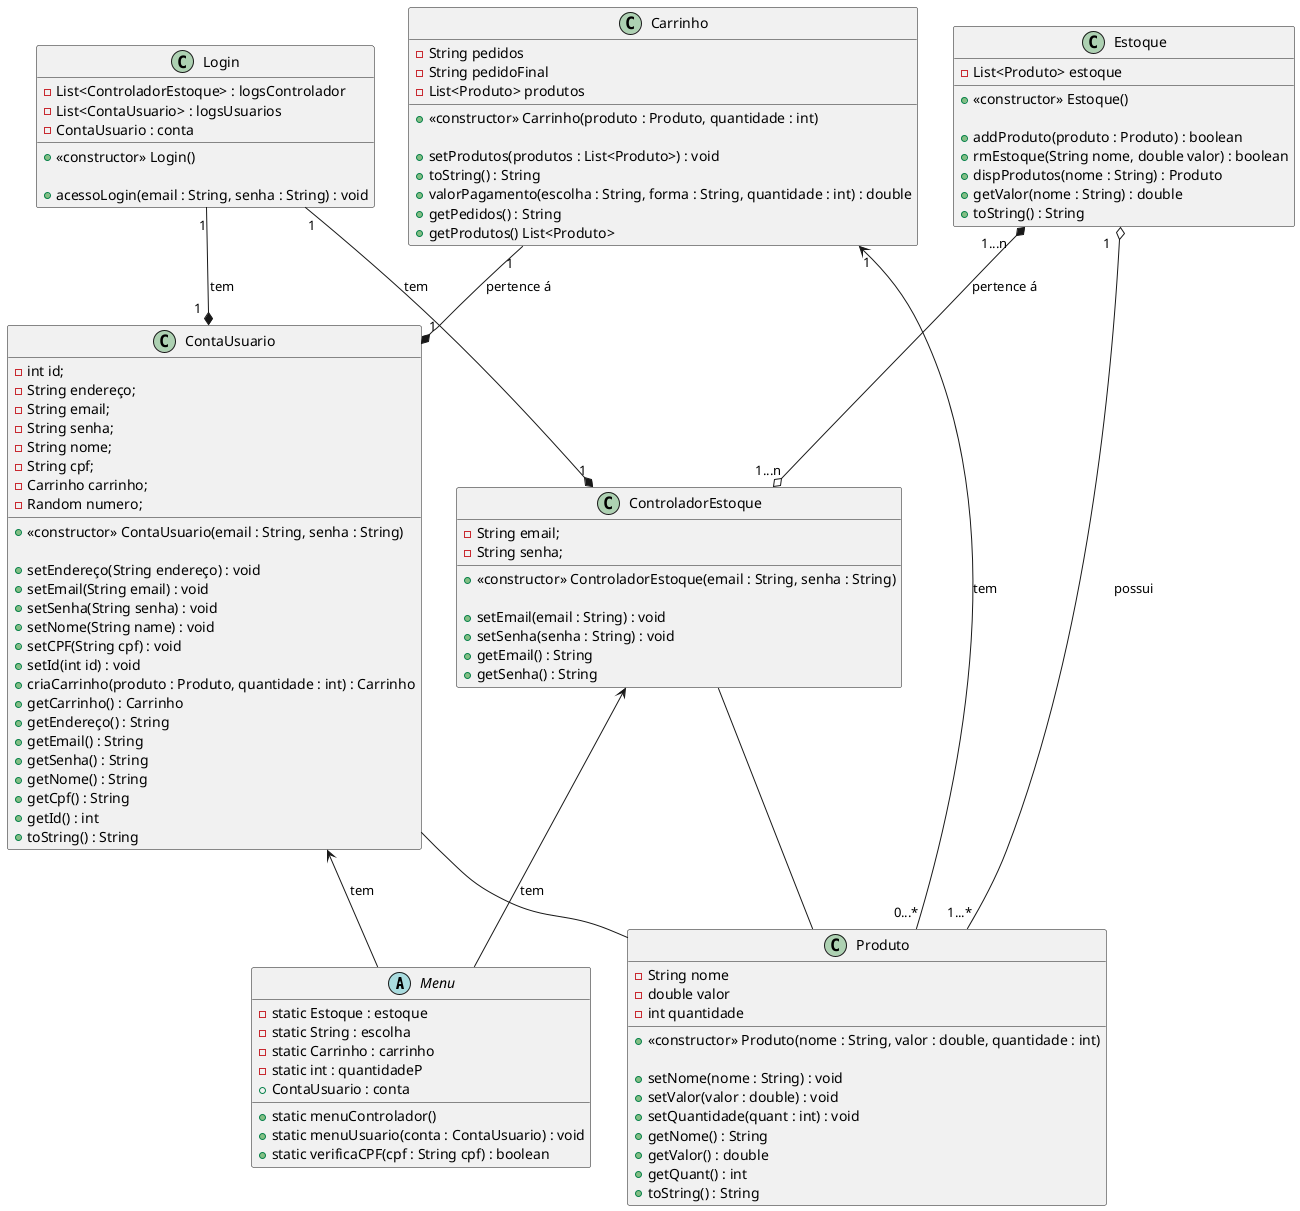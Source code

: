 @startuml

abstract class Menu{
    -static Estoque : estoque
    -static String : escolha
    -static Carrinho : carrinho
    -static int : quantidadeP
    +ContaUsuario : conta

    +static menuControlador() 
    +static menuUsuario(conta : ContaUsuario) : void
    +static verificaCPF(cpf : String cpf) : boolean 
}

class Login {
    - List<ControladorEstoque> : logsControlador
    - List<ContaUsuario> : logsUsuarios
    - ContaUsuario : conta

    + <<constructor>> Login()

    + acessoLogin(email : String, senha : String) : void
}

Login "1" --* "1  " ContaUsuario : tem
Login "1" --* "1" ControladorEstoque :   tem
	
class ContaUsuario {
    - int id;
    - String endereço;
    - String email;
    - String senha;
    - String nome;
    - String cpf;
    - Carrinho carrinho;
    - Random numero;

    + <<constructor>> ContaUsuario(email : String, senha : String) 

    + setEndereço(String endereço) : void
    + setEmail(String email) : void
    + setSenha(String senha) : void
    + setNome(String name) : void
    + setCPF(String cpf) : void
    + setId(int id) : void
    + criaCarrinho(produto : Produto, quantidade : int) : Carrinho
    + getCarrinho() : Carrinho
    + getEndereço() : String
    + getEmail() : String
    + getSenha() : String
    + getNome() : String
    + getCpf() : String
    + getId() : int
    + toString() : String
}

ContaUsuario -- Produto
ContaUsuario <-- Menu : tem

class ControladorEstoque {
    - String email;
    - String senha;

    + <<constructor>> ControladorEstoque(email : String, senha : String)
    
    + setEmail(email : String) : void
    + setSenha(senha : String) : void
    + getEmail() : String
    + getSenha() : String
}

ControladorEstoque -- Produto
ControladorEstoque <-- Menu :  tem

class Carrinho {
    - String pedidos 
    - String pedidoFinal
    - List<Produto> produtos

    + <<constructor>> Carrinho(produto : Produto, quantidade : int)

    + setProdutos(produtos : List<Produto>) : void
    + toString() : String
    + valorPagamento(escolha : String, forma : String, quantidade : int) : double
    + getPedidos() : String
    + getProdutos() List<Produto>
}

Carrinho "1" <-- "0...*" Produto : tem
Carrinho "     1" --* "1 " ContaUsuario : pertence á

class Estoque {
    - List<Produto> estoque

    + <<constructor>> Estoque()

    + addProduto(produto : Produto) : boolean
    + rmEstoque(String nome, double valor) : boolean
    + dispProdutos(nome : String) : Produto
    + getValor(nome : String) : double
    + toString() : String
}

Estoque "1...n   " *--o "1...n" ControladorEstoque : pertence á
Estoque "1   " o-- "1...*" Produto : possui

class Produto {
    - String nome
    - double valor
    - int quantidade

    + <<constructor>> Produto(nome : String, valor : double, quantidade : int)
    
    + setNome(nome : String) : void
    + setValor(valor : double) : void
    + setQuantidade(quant : int) : void
    + getNome() : String
    + getValor() : double
    + getQuant() : int
    + toString() : String
}

@enduml
